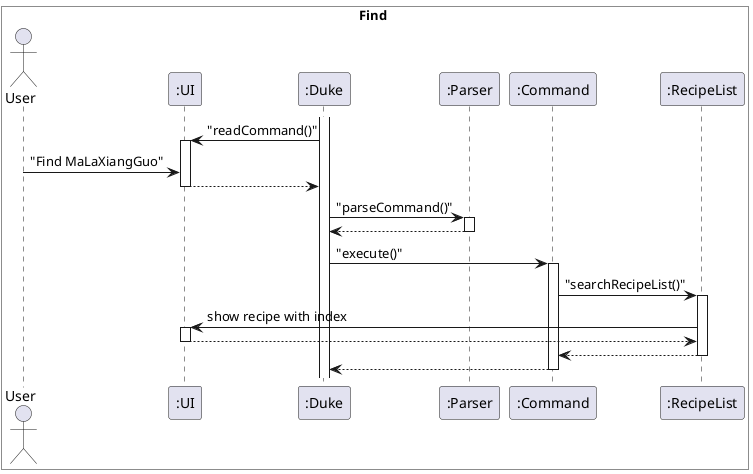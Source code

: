 @startuml Recipe Find
box Find #White
Actor User
participant ":UI" as UI
participant ":Duke" as Duke
participant ":Parser" as Parser
participant ":Command" as Command
participant ":RecipeList" as RecipeList
end box
activate Duke
Duke -> UI : "readCommand()"
activate UI
User -> UI : "Find MaLaXiangGuo"
UI --> Duke
deactivate UI
Duke -> Parser : "parseCommand()"
activate Parser
Parser --> Duke
deactivate Parser
Duke -> Command : "execute()"
activate Command
Command -> RecipeList : "searchRecipeList()"
activate RecipeList
RecipeList -> UI : show recipe with index
activate UI
UI --> RecipeList
deactivate UI
RecipeList --> Command
deactivate RecipeList
Command --> Duke
deactivate Command


@enduml